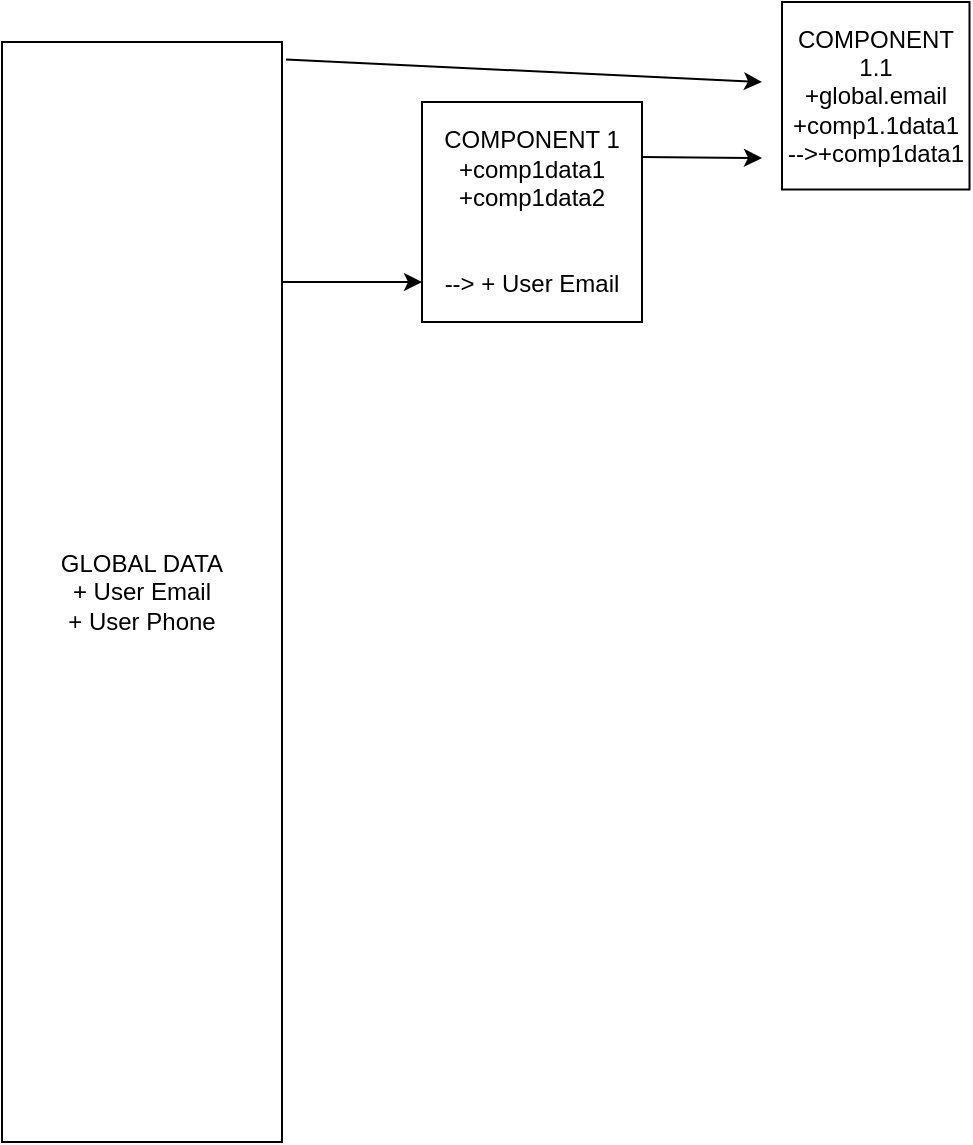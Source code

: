 <mxfile version="22.0.0" type="github">
  <diagram name="Page-1" id="wHc2jCAraRP2GwJG6127">
    <mxGraphModel dx="894" dy="649" grid="1" gridSize="10" guides="1" tooltips="1" connect="1" arrows="1" fold="1" page="1" pageScale="1" pageWidth="850" pageHeight="1100" math="0" shadow="0">
      <root>
        <mxCell id="0" />
        <mxCell id="1" parent="0" />
        <mxCell id="rE5Kj0M8CEyOqBe85gKx-1" value="GLOBAL DATA&lt;br&gt;+ User Email&lt;br&gt;+ User Phone" style="rounded=0;whiteSpace=wrap;html=1;" parent="1" vertex="1">
          <mxGeometry x="30" y="30" width="140" height="550" as="geometry" />
        </mxCell>
        <mxCell id="c1Y-bfJMXIRgOrsBISyG-1" value="COMPONENT 1&lt;br&gt;+comp1data1&lt;br&gt;+comp1data2&lt;br&gt;&lt;br&gt;&lt;br&gt;--&amp;gt; + User Email" style="whiteSpace=wrap;html=1;aspect=fixed;" vertex="1" parent="1">
          <mxGeometry x="240" y="60" width="110" height="110" as="geometry" />
        </mxCell>
        <mxCell id="c1Y-bfJMXIRgOrsBISyG-2" value="" style="endArrow=classic;html=1;rounded=0;" edge="1" parent="1">
          <mxGeometry width="50" height="50" relative="1" as="geometry">
            <mxPoint x="170" y="150" as="sourcePoint" />
            <mxPoint x="240" y="150" as="targetPoint" />
          </mxGeometry>
        </mxCell>
        <mxCell id="c1Y-bfJMXIRgOrsBISyG-3" value="COMPONENT 1.1&lt;br&gt;+global.email&lt;br&gt;+comp1.1data1&lt;br&gt;--&amp;gt;+comp1data1" style="whiteSpace=wrap;html=1;aspect=fixed;" vertex="1" parent="1">
          <mxGeometry x="420" y="10" width="93.75" height="93.75" as="geometry" />
        </mxCell>
        <mxCell id="c1Y-bfJMXIRgOrsBISyG-5" value="" style="endArrow=classic;html=1;rounded=0;exitX=1;exitY=0.25;exitDx=0;exitDy=0;" edge="1" parent="1" source="c1Y-bfJMXIRgOrsBISyG-1">
          <mxGeometry width="50" height="50" relative="1" as="geometry">
            <mxPoint x="400" y="360" as="sourcePoint" />
            <mxPoint x="410" y="88" as="targetPoint" />
          </mxGeometry>
        </mxCell>
        <mxCell id="c1Y-bfJMXIRgOrsBISyG-7" value="" style="endArrow=classic;html=1;rounded=0;exitX=1.014;exitY=0.016;exitDx=0;exitDy=0;exitPerimeter=0;" edge="1" parent="1" source="rE5Kj0M8CEyOqBe85gKx-1">
          <mxGeometry width="50" height="50" relative="1" as="geometry">
            <mxPoint x="400" y="360" as="sourcePoint" />
            <mxPoint x="410" y="50" as="targetPoint" />
          </mxGeometry>
        </mxCell>
      </root>
    </mxGraphModel>
  </diagram>
</mxfile>

